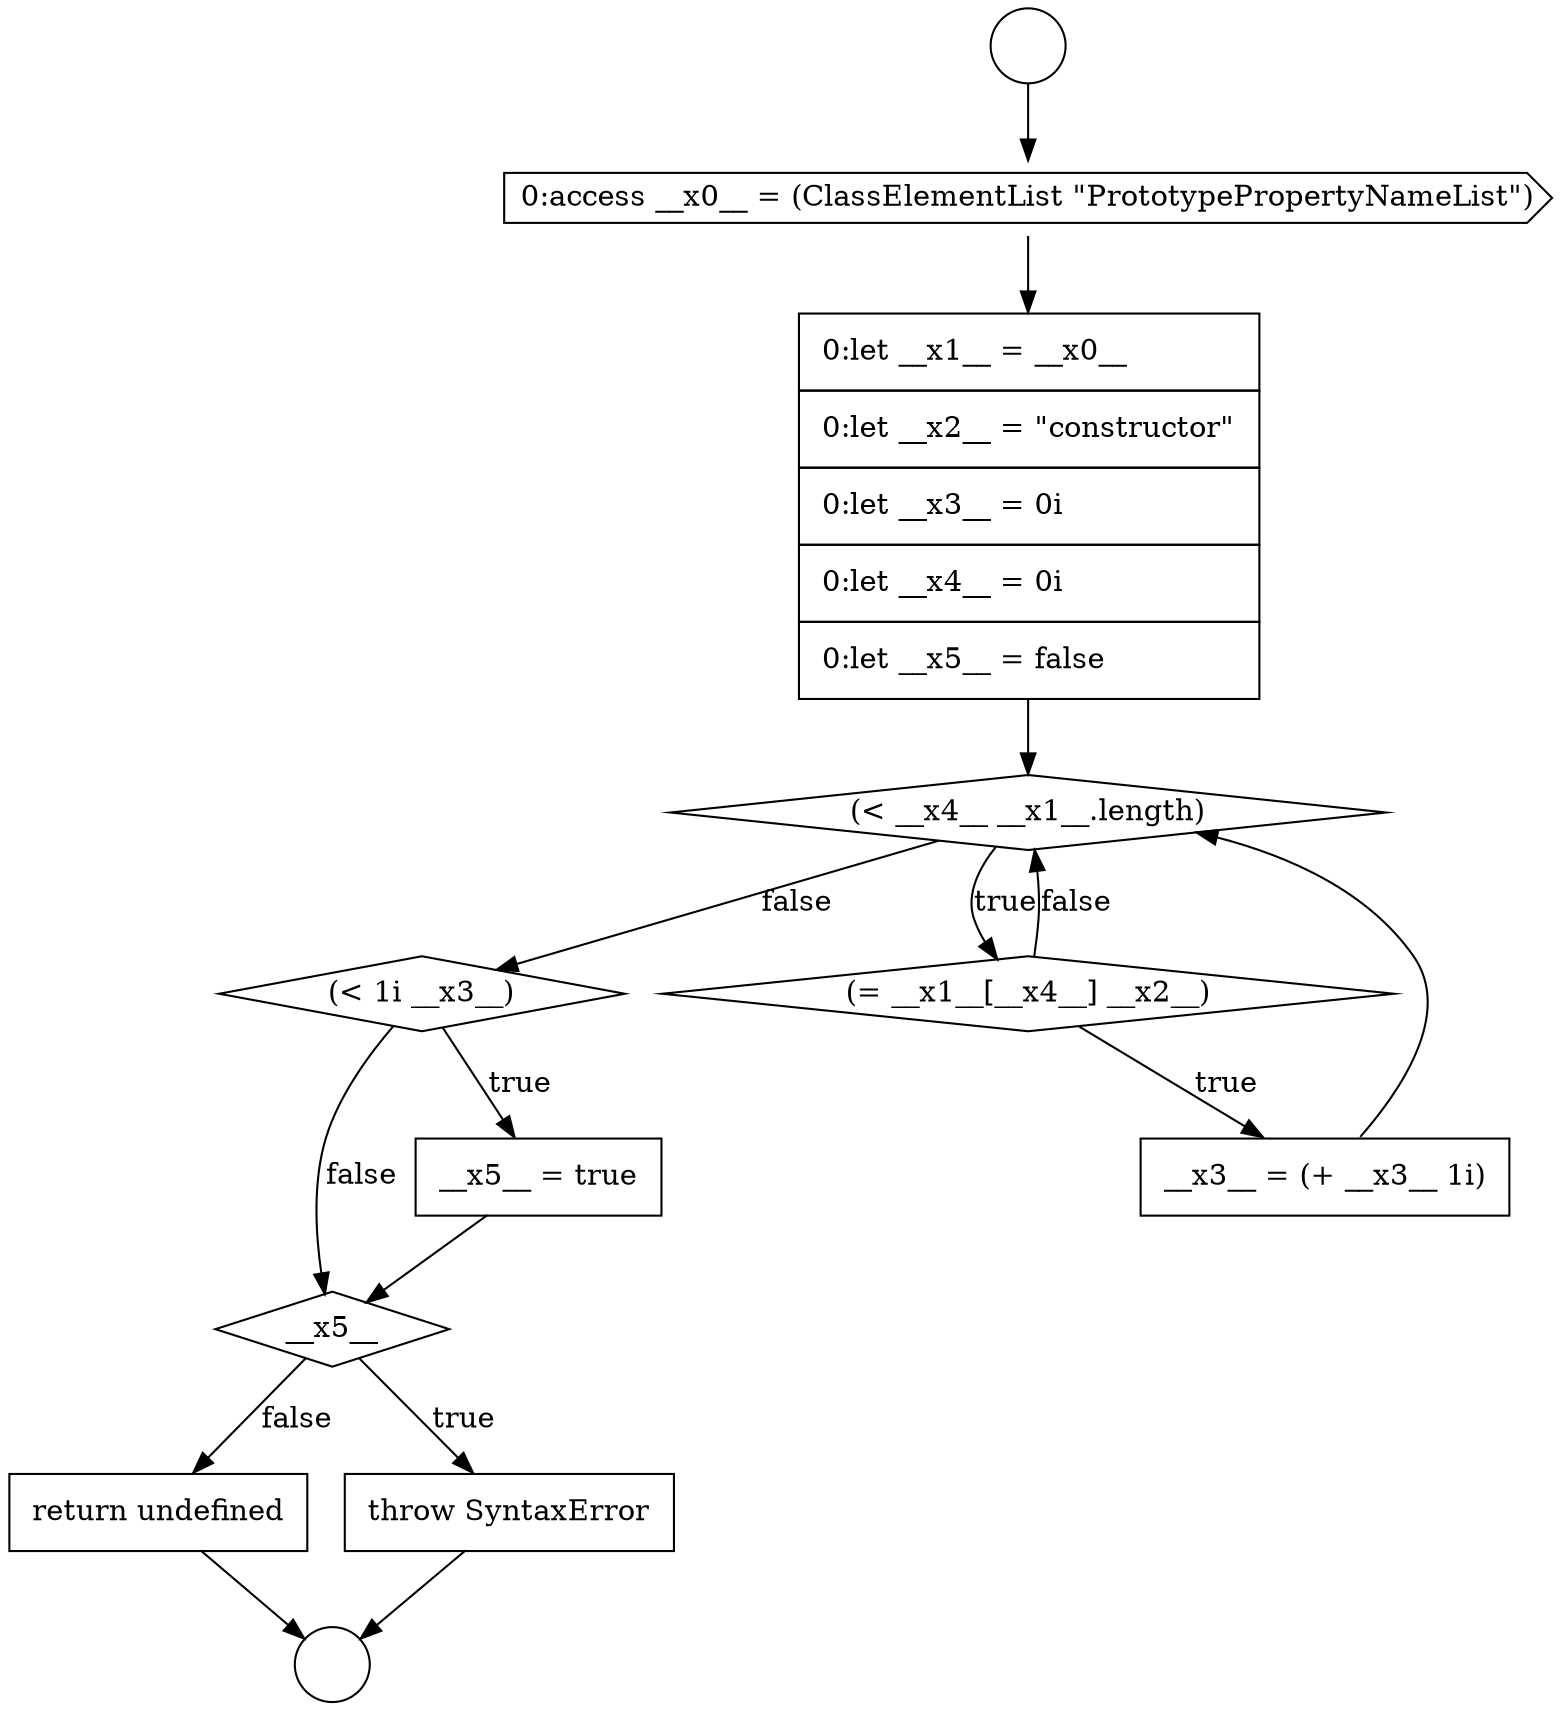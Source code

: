 digraph {
  node20081 [shape=diamond, label=<<font color="black">(&lt; 1i __x3__)</font>> color="black" fillcolor="white" style=filled]
  node20078 [shape=diamond, label=<<font color="black">(&lt; __x4__ __x1__.length)</font>> color="black" fillcolor="white" style=filled]
  node20074 [shape=circle label=" " color="black" fillcolor="white" style=filled]
  node20085 [shape=none, margin=0, label=<<font color="black">
    <table border="0" cellborder="1" cellspacing="0" cellpadding="10">
      <tr><td align="left">return undefined</td></tr>
    </table>
  </font>> color="black" fillcolor="white" style=filled]
  node20075 [shape=circle label=" " color="black" fillcolor="white" style=filled]
  node20083 [shape=diamond, label=<<font color="black">__x5__</font>> color="black" fillcolor="white" style=filled]
  node20076 [shape=cds, label=<<font color="black">0:access __x0__ = (ClassElementList &quot;PrototypePropertyNameList&quot;)</font>> color="black" fillcolor="white" style=filled]
  node20080 [shape=none, margin=0, label=<<font color="black">
    <table border="0" cellborder="1" cellspacing="0" cellpadding="10">
      <tr><td align="left">__x3__ = (+ __x3__ 1i)</td></tr>
    </table>
  </font>> color="black" fillcolor="white" style=filled]
  node20077 [shape=none, margin=0, label=<<font color="black">
    <table border="0" cellborder="1" cellspacing="0" cellpadding="10">
      <tr><td align="left">0:let __x1__ = __x0__</td></tr>
      <tr><td align="left">0:let __x2__ = &quot;constructor&quot;</td></tr>
      <tr><td align="left">0:let __x3__ = 0i</td></tr>
      <tr><td align="left">0:let __x4__ = 0i</td></tr>
      <tr><td align="left">0:let __x5__ = false</td></tr>
    </table>
  </font>> color="black" fillcolor="white" style=filled]
  node20082 [shape=none, margin=0, label=<<font color="black">
    <table border="0" cellborder="1" cellspacing="0" cellpadding="10">
      <tr><td align="left">__x5__ = true</td></tr>
    </table>
  </font>> color="black" fillcolor="white" style=filled]
  node20084 [shape=none, margin=0, label=<<font color="black">
    <table border="0" cellborder="1" cellspacing="0" cellpadding="10">
      <tr><td align="left">throw SyntaxError</td></tr>
    </table>
  </font>> color="black" fillcolor="white" style=filled]
  node20079 [shape=diamond, label=<<font color="black">(= __x1__[__x4__] __x2__)</font>> color="black" fillcolor="white" style=filled]
  node20082 -> node20083 [ color="black"]
  node20085 -> node20075 [ color="black"]
  node20076 -> node20077 [ color="black"]
  node20078 -> node20079 [label=<<font color="black">true</font>> color="black"]
  node20078 -> node20081 [label=<<font color="black">false</font>> color="black"]
  node20079 -> node20080 [label=<<font color="black">true</font>> color="black"]
  node20079 -> node20078 [label=<<font color="black">false</font>> color="black"]
  node20083 -> node20084 [label=<<font color="black">true</font>> color="black"]
  node20083 -> node20085 [label=<<font color="black">false</font>> color="black"]
  node20077 -> node20078 [ color="black"]
  node20080 -> node20078 [ color="black"]
  node20084 -> node20075 [ color="black"]
  node20074 -> node20076 [ color="black"]
  node20081 -> node20082 [label=<<font color="black">true</font>> color="black"]
  node20081 -> node20083 [label=<<font color="black">false</font>> color="black"]
}
